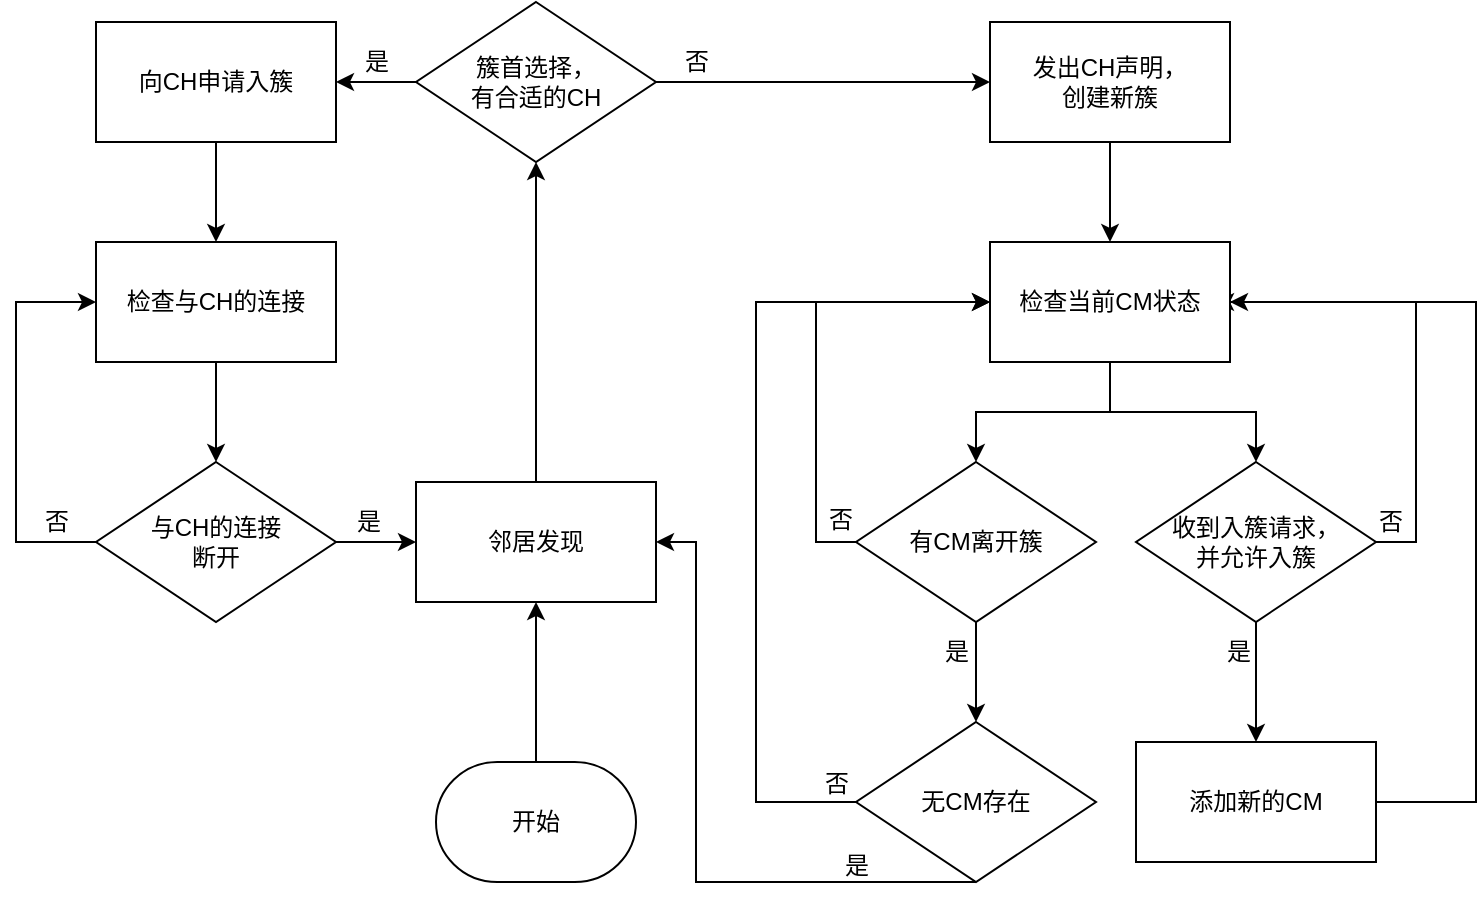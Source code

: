 <mxfile version="20.5.1" type="github">
  <diagram id="qRshpJRFcotMExGMsKns" name="第 1 页">
    <mxGraphModel dx="1422" dy="762" grid="0" gridSize="10" guides="1" tooltips="1" connect="1" arrows="1" fold="1" page="0" pageScale="1" pageWidth="827" pageHeight="1169" math="0" shadow="0">
      <root>
        <mxCell id="0" />
        <mxCell id="1" parent="0" />
        <mxCell id="GcWAjgBpagmhk9RtPRgr-4" value="" style="edgeStyle=orthogonalEdgeStyle;rounded=0;orthogonalLoop=1;jettySize=auto;html=1;" edge="1" parent="1" source="GcWAjgBpagmhk9RtPRgr-1" target="GcWAjgBpagmhk9RtPRgr-2">
          <mxGeometry relative="1" as="geometry" />
        </mxCell>
        <mxCell id="GcWAjgBpagmhk9RtPRgr-1" value="邻居发现" style="rounded=0;whiteSpace=wrap;html=1;" vertex="1" parent="1">
          <mxGeometry x="320" y="360" width="120" height="60" as="geometry" />
        </mxCell>
        <mxCell id="GcWAjgBpagmhk9RtPRgr-7" value="" style="edgeStyle=orthogonalEdgeStyle;rounded=0;orthogonalLoop=1;jettySize=auto;html=1;" edge="1" parent="1" source="GcWAjgBpagmhk9RtPRgr-2" target="GcWAjgBpagmhk9RtPRgr-5">
          <mxGeometry relative="1" as="geometry" />
        </mxCell>
        <mxCell id="GcWAjgBpagmhk9RtPRgr-8" value="" style="edgeStyle=orthogonalEdgeStyle;rounded=0;orthogonalLoop=1;jettySize=auto;html=1;" edge="1" parent="1" source="GcWAjgBpagmhk9RtPRgr-2" target="GcWAjgBpagmhk9RtPRgr-6">
          <mxGeometry relative="1" as="geometry" />
        </mxCell>
        <mxCell id="GcWAjgBpagmhk9RtPRgr-2" value="簇首选择，&lt;br&gt;有合适的CH" style="rhombus;whiteSpace=wrap;html=1;" vertex="1" parent="1">
          <mxGeometry x="320" y="120" width="120" height="80" as="geometry" />
        </mxCell>
        <mxCell id="GcWAjgBpagmhk9RtPRgr-15" value="" style="edgeStyle=orthogonalEdgeStyle;rounded=0;orthogonalLoop=1;jettySize=auto;html=1;" edge="1" parent="1" source="GcWAjgBpagmhk9RtPRgr-5" target="GcWAjgBpagmhk9RtPRgr-13">
          <mxGeometry relative="1" as="geometry" />
        </mxCell>
        <mxCell id="GcWAjgBpagmhk9RtPRgr-5" value="向CH申请入簇" style="rounded=0;whiteSpace=wrap;html=1;" vertex="1" parent="1">
          <mxGeometry x="160" y="130" width="120" height="60" as="geometry" />
        </mxCell>
        <mxCell id="GcWAjgBpagmhk9RtPRgr-22" value="" style="edgeStyle=orthogonalEdgeStyle;rounded=0;orthogonalLoop=1;jettySize=auto;html=1;" edge="1" parent="1" source="GcWAjgBpagmhk9RtPRgr-6" target="GcWAjgBpagmhk9RtPRgr-21">
          <mxGeometry relative="1" as="geometry" />
        </mxCell>
        <mxCell id="GcWAjgBpagmhk9RtPRgr-6" value="发出CH声明，&lt;br&gt;创建新簇" style="rounded=0;whiteSpace=wrap;html=1;" vertex="1" parent="1">
          <mxGeometry x="607" y="130" width="120" height="60" as="geometry" />
        </mxCell>
        <mxCell id="GcWAjgBpagmhk9RtPRgr-10" value="是" style="text;html=1;resizable=0;autosize=1;align=center;verticalAlign=middle;points=[];fillColor=none;strokeColor=none;rounded=0;" vertex="1" parent="1">
          <mxGeometry x="280" y="135" width="40" height="30" as="geometry" />
        </mxCell>
        <mxCell id="GcWAjgBpagmhk9RtPRgr-11" value="否" style="text;html=1;resizable=0;autosize=1;align=center;verticalAlign=middle;points=[];fillColor=none;strokeColor=none;rounded=0;" vertex="1" parent="1">
          <mxGeometry x="440" y="135" width="40" height="30" as="geometry" />
        </mxCell>
        <mxCell id="GcWAjgBpagmhk9RtPRgr-16" value="" style="edgeStyle=orthogonalEdgeStyle;rounded=0;orthogonalLoop=1;jettySize=auto;html=1;" edge="1" parent="1" source="GcWAjgBpagmhk9RtPRgr-13" target="GcWAjgBpagmhk9RtPRgr-14">
          <mxGeometry relative="1" as="geometry" />
        </mxCell>
        <mxCell id="GcWAjgBpagmhk9RtPRgr-13" value="检查与CH的连接" style="rounded=0;whiteSpace=wrap;html=1;" vertex="1" parent="1">
          <mxGeometry x="160" y="240" width="120" height="60" as="geometry" />
        </mxCell>
        <mxCell id="GcWAjgBpagmhk9RtPRgr-17" style="edgeStyle=orthogonalEdgeStyle;rounded=0;orthogonalLoop=1;jettySize=auto;html=1;entryX=0;entryY=0.5;entryDx=0;entryDy=0;" edge="1" parent="1" source="GcWAjgBpagmhk9RtPRgr-14" target="GcWAjgBpagmhk9RtPRgr-13">
          <mxGeometry relative="1" as="geometry">
            <Array as="points">
              <mxPoint x="120" y="390" />
              <mxPoint x="120" y="270" />
            </Array>
          </mxGeometry>
        </mxCell>
        <mxCell id="GcWAjgBpagmhk9RtPRgr-19" value="" style="edgeStyle=orthogonalEdgeStyle;rounded=0;orthogonalLoop=1;jettySize=auto;html=1;" edge="1" parent="1" source="GcWAjgBpagmhk9RtPRgr-14" target="GcWAjgBpagmhk9RtPRgr-1">
          <mxGeometry relative="1" as="geometry" />
        </mxCell>
        <mxCell id="GcWAjgBpagmhk9RtPRgr-14" value="与CH的连接&lt;br&gt;断开" style="rhombus;whiteSpace=wrap;html=1;" vertex="1" parent="1">
          <mxGeometry x="160" y="350" width="120" height="80" as="geometry" />
        </mxCell>
        <mxCell id="GcWAjgBpagmhk9RtPRgr-18" value="否" style="text;html=1;resizable=0;autosize=1;align=center;verticalAlign=middle;points=[];fillColor=none;strokeColor=none;rounded=0;" vertex="1" parent="1">
          <mxGeometry x="120" y="365" width="40" height="30" as="geometry" />
        </mxCell>
        <mxCell id="GcWAjgBpagmhk9RtPRgr-20" value="是" style="text;html=1;resizable=0;autosize=1;align=center;verticalAlign=middle;points=[];fillColor=none;strokeColor=none;rounded=0;" vertex="1" parent="1">
          <mxGeometry x="276" y="365" width="40" height="30" as="geometry" />
        </mxCell>
        <mxCell id="GcWAjgBpagmhk9RtPRgr-26" value="" style="edgeStyle=orthogonalEdgeStyle;rounded=0;orthogonalLoop=1;jettySize=auto;html=1;" edge="1" parent="1" source="GcWAjgBpagmhk9RtPRgr-21" target="GcWAjgBpagmhk9RtPRgr-25">
          <mxGeometry relative="1" as="geometry" />
        </mxCell>
        <mxCell id="GcWAjgBpagmhk9RtPRgr-31" value="" style="edgeStyle=orthogonalEdgeStyle;rounded=0;orthogonalLoop=1;jettySize=auto;html=1;" edge="1" parent="1" source="GcWAjgBpagmhk9RtPRgr-25" target="GcWAjgBpagmhk9RtPRgr-30">
          <mxGeometry relative="1" as="geometry" />
        </mxCell>
        <mxCell id="GcWAjgBpagmhk9RtPRgr-67" style="edgeStyle=orthogonalEdgeStyle;rounded=0;orthogonalLoop=1;jettySize=auto;html=1;entryX=0;entryY=0.5;entryDx=0;entryDy=0;" edge="1" parent="1" source="GcWAjgBpagmhk9RtPRgr-25" target="GcWAjgBpagmhk9RtPRgr-21">
          <mxGeometry relative="1" as="geometry">
            <mxPoint x="610" y="270" as="targetPoint" />
            <Array as="points">
              <mxPoint x="520" y="390" />
              <mxPoint x="520" y="270" />
            </Array>
          </mxGeometry>
        </mxCell>
        <mxCell id="GcWAjgBpagmhk9RtPRgr-25" value="有CM离开簇" style="rhombus;whiteSpace=wrap;html=1;" vertex="1" parent="1">
          <mxGeometry x="540" y="350" width="120" height="80" as="geometry" />
        </mxCell>
        <mxCell id="GcWAjgBpagmhk9RtPRgr-54" value="" style="edgeStyle=orthogonalEdgeStyle;rounded=0;orthogonalLoop=1;jettySize=auto;html=1;" edge="1" parent="1" source="GcWAjgBpagmhk9RtPRgr-27" target="GcWAjgBpagmhk9RtPRgr-40">
          <mxGeometry relative="1" as="geometry" />
        </mxCell>
        <mxCell id="GcWAjgBpagmhk9RtPRgr-56" style="edgeStyle=orthogonalEdgeStyle;rounded=0;orthogonalLoop=1;jettySize=auto;html=1;entryX=1;entryY=0.5;entryDx=0;entryDy=0;" edge="1" parent="1" source="GcWAjgBpagmhk9RtPRgr-27" target="GcWAjgBpagmhk9RtPRgr-21">
          <mxGeometry relative="1" as="geometry">
            <Array as="points">
              <mxPoint x="820" y="390" />
              <mxPoint x="820" y="270" />
            </Array>
          </mxGeometry>
        </mxCell>
        <mxCell id="GcWAjgBpagmhk9RtPRgr-27" value="收到入簇请求，&lt;br&gt;并允许入簇" style="rhombus;whiteSpace=wrap;html=1;" vertex="1" parent="1">
          <mxGeometry x="680" y="350" width="120" height="80" as="geometry" />
        </mxCell>
        <mxCell id="GcWAjgBpagmhk9RtPRgr-29" value="否" style="text;html=1;resizable=0;autosize=1;align=center;verticalAlign=middle;points=[];fillColor=none;strokeColor=none;rounded=0;" vertex="1" parent="1">
          <mxGeometry x="512" y="364" width="40" height="30" as="geometry" />
        </mxCell>
        <mxCell id="GcWAjgBpagmhk9RtPRgr-33" style="edgeStyle=orthogonalEdgeStyle;rounded=0;orthogonalLoop=1;jettySize=auto;html=1;entryX=0;entryY=0.5;entryDx=0;entryDy=0;" edge="1" parent="1" source="GcWAjgBpagmhk9RtPRgr-30" target="GcWAjgBpagmhk9RtPRgr-21">
          <mxGeometry relative="1" as="geometry">
            <mxPoint x="550" y="270" as="targetPoint" />
            <Array as="points">
              <mxPoint x="490" y="520" />
              <mxPoint x="490" y="270" />
            </Array>
          </mxGeometry>
        </mxCell>
        <mxCell id="GcWAjgBpagmhk9RtPRgr-35" style="edgeStyle=orthogonalEdgeStyle;rounded=0;orthogonalLoop=1;jettySize=auto;html=1;entryX=1;entryY=0.5;entryDx=0;entryDy=0;" edge="1" parent="1" source="GcWAjgBpagmhk9RtPRgr-30" target="GcWAjgBpagmhk9RtPRgr-1">
          <mxGeometry relative="1" as="geometry">
            <Array as="points">
              <mxPoint x="460" y="560" />
              <mxPoint x="460" y="390" />
            </Array>
          </mxGeometry>
        </mxCell>
        <mxCell id="GcWAjgBpagmhk9RtPRgr-30" value="无CM存在" style="rhombus;whiteSpace=wrap;html=1;" vertex="1" parent="1">
          <mxGeometry x="540" y="480" width="120" height="80" as="geometry" />
        </mxCell>
        <mxCell id="GcWAjgBpagmhk9RtPRgr-32" value="是" style="text;html=1;resizable=0;autosize=1;align=center;verticalAlign=middle;points=[];fillColor=none;strokeColor=none;rounded=0;" vertex="1" parent="1">
          <mxGeometry x="570" y="430" width="40" height="30" as="geometry" />
        </mxCell>
        <mxCell id="GcWAjgBpagmhk9RtPRgr-34" value="否" style="text;html=1;resizable=0;autosize=1;align=center;verticalAlign=middle;points=[];fillColor=none;strokeColor=none;rounded=0;" vertex="1" parent="1">
          <mxGeometry x="510" y="496" width="40" height="30" as="geometry" />
        </mxCell>
        <mxCell id="GcWAjgBpagmhk9RtPRgr-36" value="是" style="text;html=1;resizable=0;autosize=1;align=center;verticalAlign=middle;points=[];fillColor=none;strokeColor=none;rounded=0;" vertex="1" parent="1">
          <mxGeometry x="520" y="537" width="40" height="30" as="geometry" />
        </mxCell>
        <mxCell id="GcWAjgBpagmhk9RtPRgr-57" style="edgeStyle=orthogonalEdgeStyle;rounded=0;orthogonalLoop=1;jettySize=auto;html=1;exitX=1;exitY=0.5;exitDx=0;exitDy=0;startArrow=none;" edge="1" parent="1" source="GcWAjgBpagmhk9RtPRgr-21">
          <mxGeometry relative="1" as="geometry">
            <mxPoint x="720" y="270" as="targetPoint" />
            <Array as="points" />
          </mxGeometry>
        </mxCell>
        <mxCell id="GcWAjgBpagmhk9RtPRgr-40" value="添加新的CM" style="rounded=0;whiteSpace=wrap;html=1;" vertex="1" parent="1">
          <mxGeometry x="680" y="490" width="120" height="60" as="geometry" />
        </mxCell>
        <mxCell id="GcWAjgBpagmhk9RtPRgr-55" value="是" style="text;html=1;resizable=0;autosize=1;align=center;verticalAlign=middle;points=[];fillColor=none;strokeColor=none;rounded=0;" vertex="1" parent="1">
          <mxGeometry x="711" y="430" width="40" height="30" as="geometry" />
        </mxCell>
        <mxCell id="GcWAjgBpagmhk9RtPRgr-58" value="否" style="text;html=1;resizable=0;autosize=1;align=center;verticalAlign=middle;points=[];fillColor=none;strokeColor=none;rounded=0;" vertex="1" parent="1">
          <mxGeometry x="787" y="365" width="40" height="30" as="geometry" />
        </mxCell>
        <mxCell id="GcWAjgBpagmhk9RtPRgr-64" value="" style="edgeStyle=orthogonalEdgeStyle;rounded=0;orthogonalLoop=1;jettySize=auto;html=1;" edge="1" parent="1" source="GcWAjgBpagmhk9RtPRgr-62" target="GcWAjgBpagmhk9RtPRgr-1">
          <mxGeometry relative="1" as="geometry" />
        </mxCell>
        <mxCell id="GcWAjgBpagmhk9RtPRgr-62" value="开始" style="strokeWidth=1;html=1;shape=mxgraph.flowchart.terminator;whiteSpace=wrap;shadow=0;glass=0;" vertex="1" parent="1">
          <mxGeometry x="330" y="500" width="100" height="60" as="geometry" />
        </mxCell>
        <mxCell id="GcWAjgBpagmhk9RtPRgr-66" style="edgeStyle=orthogonalEdgeStyle;rounded=0;orthogonalLoop=1;jettySize=auto;html=1;entryX=0.5;entryY=0;entryDx=0;entryDy=0;" edge="1" parent="1" source="GcWAjgBpagmhk9RtPRgr-21" target="GcWAjgBpagmhk9RtPRgr-27">
          <mxGeometry relative="1" as="geometry" />
        </mxCell>
        <mxCell id="GcWAjgBpagmhk9RtPRgr-21" value="检查当前CM状态" style="rounded=0;whiteSpace=wrap;html=1;" vertex="1" parent="1">
          <mxGeometry x="607" y="240" width="120" height="60" as="geometry" />
        </mxCell>
        <mxCell id="GcWAjgBpagmhk9RtPRgr-65" value="" style="edgeStyle=orthogonalEdgeStyle;rounded=0;orthogonalLoop=1;jettySize=auto;html=1;exitX=1;exitY=0.5;exitDx=0;exitDy=0;endArrow=none;" edge="1" parent="1" source="GcWAjgBpagmhk9RtPRgr-40" target="GcWAjgBpagmhk9RtPRgr-21">
          <mxGeometry relative="1" as="geometry">
            <mxPoint x="720" y="270" as="targetPoint" />
            <mxPoint x="890" y="520" as="sourcePoint" />
            <Array as="points">
              <mxPoint x="850" y="520" />
              <mxPoint x="850" y="270" />
            </Array>
          </mxGeometry>
        </mxCell>
      </root>
    </mxGraphModel>
  </diagram>
</mxfile>
